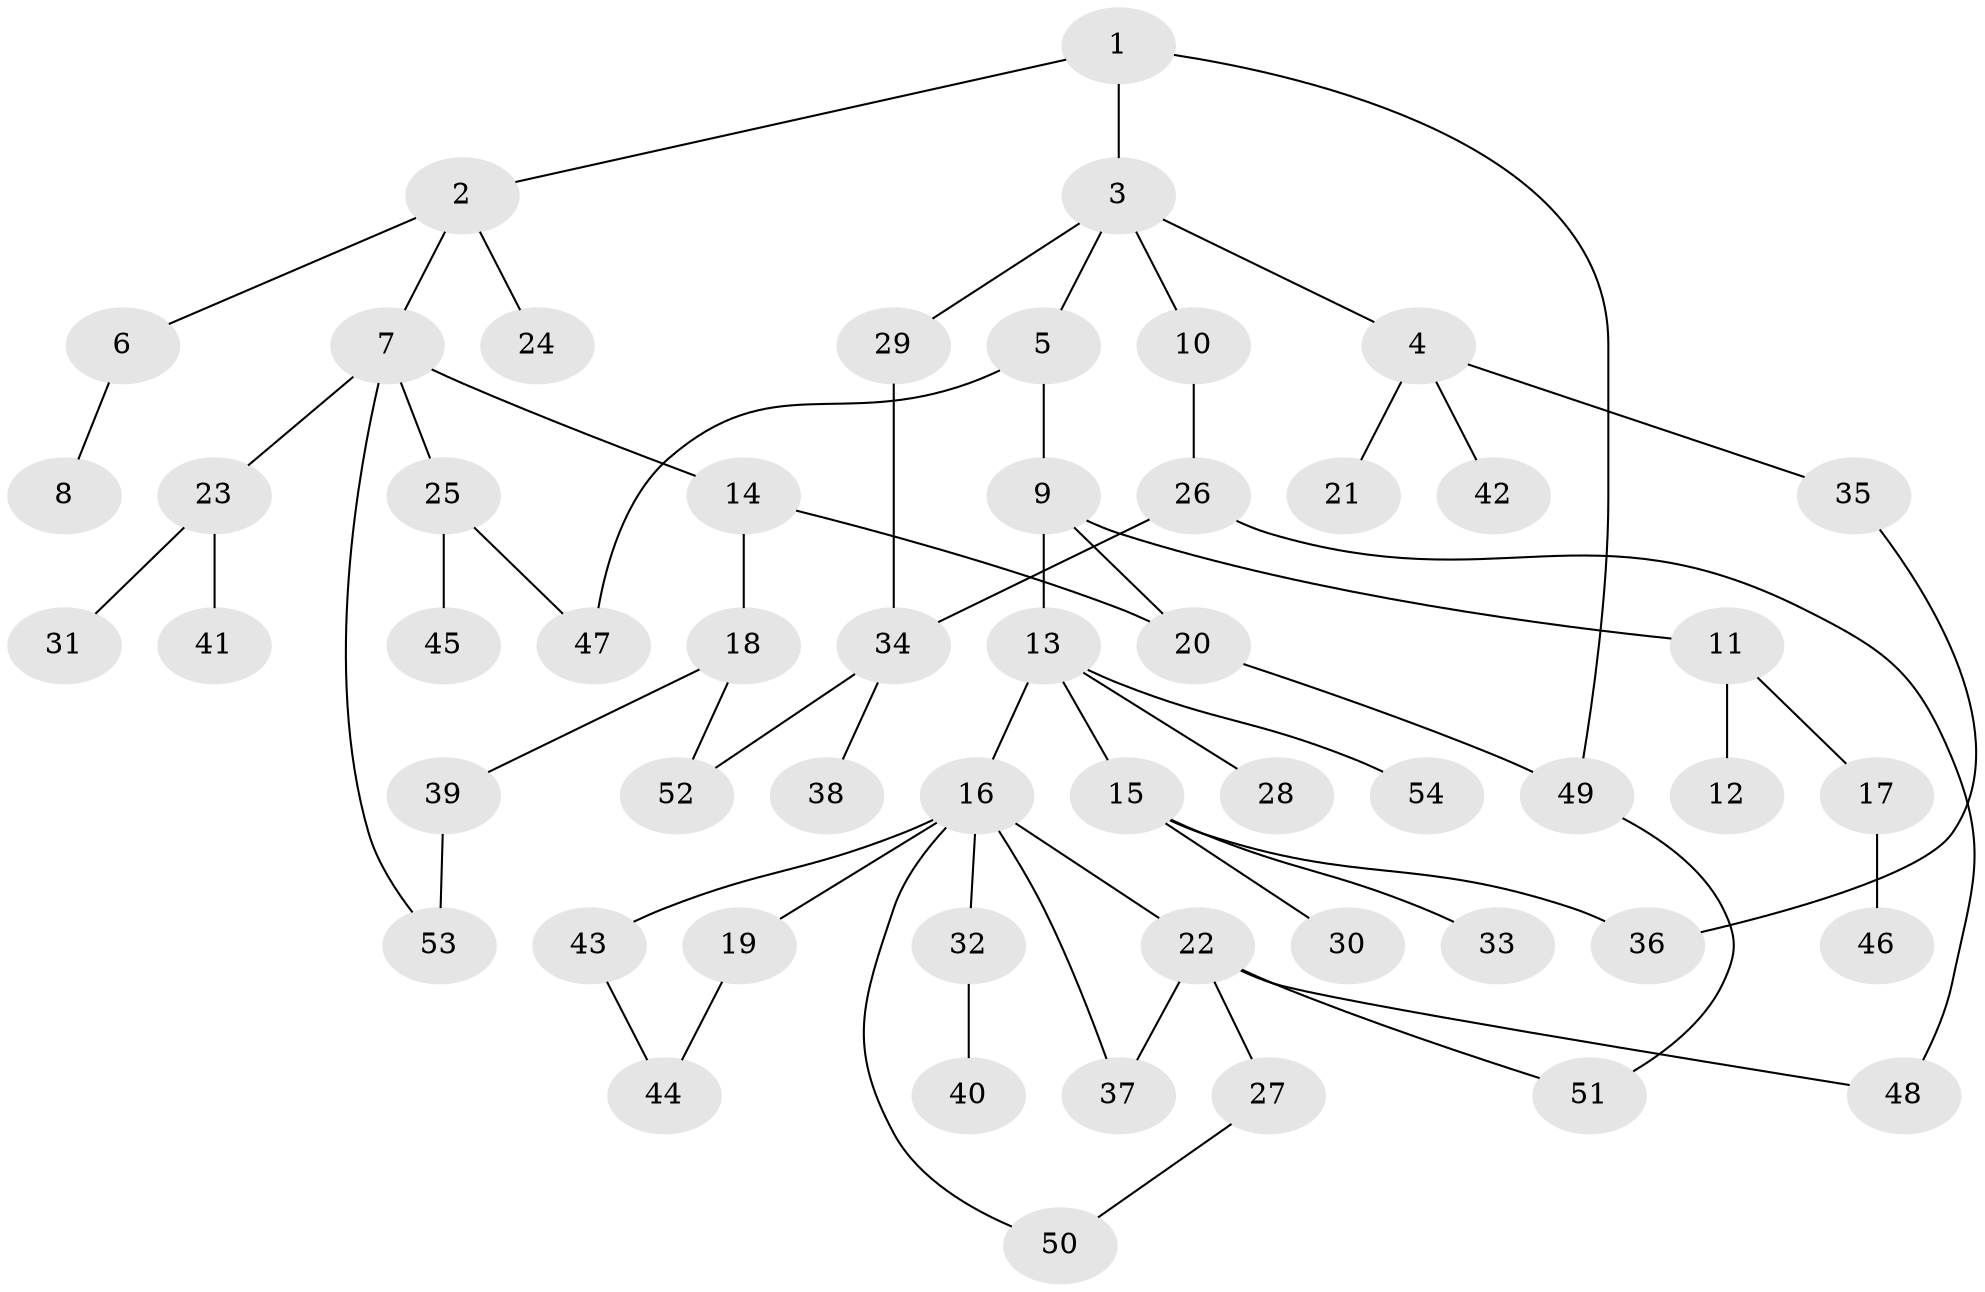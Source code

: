 // original degree distribution, {4: 0.08333333333333333, 5: 0.05555555555555555, 6: 0.009259259259259259, 2: 0.35185185185185186, 1: 0.3333333333333333, 3: 0.14814814814814814, 7: 0.018518518518518517}
// Generated by graph-tools (version 1.1) at 2025/34/03/09/25 02:34:16]
// undirected, 54 vertices, 65 edges
graph export_dot {
graph [start="1"]
  node [color=gray90,style=filled];
  1;
  2;
  3;
  4;
  5;
  6;
  7;
  8;
  9;
  10;
  11;
  12;
  13;
  14;
  15;
  16;
  17;
  18;
  19;
  20;
  21;
  22;
  23;
  24;
  25;
  26;
  27;
  28;
  29;
  30;
  31;
  32;
  33;
  34;
  35;
  36;
  37;
  38;
  39;
  40;
  41;
  42;
  43;
  44;
  45;
  46;
  47;
  48;
  49;
  50;
  51;
  52;
  53;
  54;
  1 -- 2 [weight=1.0];
  1 -- 3 [weight=1.0];
  1 -- 49 [weight=1.0];
  2 -- 6 [weight=1.0];
  2 -- 7 [weight=1.0];
  2 -- 24 [weight=1.0];
  3 -- 4 [weight=1.0];
  3 -- 5 [weight=1.0];
  3 -- 10 [weight=1.0];
  3 -- 29 [weight=1.0];
  4 -- 21 [weight=1.0];
  4 -- 35 [weight=1.0];
  4 -- 42 [weight=1.0];
  5 -- 9 [weight=1.0];
  5 -- 47 [weight=1.0];
  6 -- 8 [weight=1.0];
  7 -- 14 [weight=1.0];
  7 -- 23 [weight=1.0];
  7 -- 25 [weight=1.0];
  7 -- 53 [weight=1.0];
  9 -- 11 [weight=1.0];
  9 -- 13 [weight=2.0];
  9 -- 20 [weight=1.0];
  10 -- 26 [weight=1.0];
  11 -- 12 [weight=2.0];
  11 -- 17 [weight=1.0];
  13 -- 15 [weight=1.0];
  13 -- 16 [weight=1.0];
  13 -- 28 [weight=1.0];
  13 -- 54 [weight=1.0];
  14 -- 18 [weight=1.0];
  14 -- 20 [weight=1.0];
  15 -- 30 [weight=1.0];
  15 -- 33 [weight=1.0];
  15 -- 36 [weight=1.0];
  16 -- 19 [weight=1.0];
  16 -- 22 [weight=1.0];
  16 -- 32 [weight=1.0];
  16 -- 37 [weight=1.0];
  16 -- 43 [weight=1.0];
  16 -- 50 [weight=1.0];
  17 -- 46 [weight=2.0];
  18 -- 39 [weight=1.0];
  18 -- 52 [weight=1.0];
  19 -- 44 [weight=1.0];
  20 -- 49 [weight=1.0];
  22 -- 27 [weight=2.0];
  22 -- 37 [weight=1.0];
  22 -- 48 [weight=1.0];
  22 -- 51 [weight=1.0];
  23 -- 31 [weight=1.0];
  23 -- 41 [weight=1.0];
  25 -- 45 [weight=1.0];
  25 -- 47 [weight=1.0];
  26 -- 34 [weight=2.0];
  26 -- 48 [weight=1.0];
  27 -- 50 [weight=1.0];
  29 -- 34 [weight=1.0];
  32 -- 40 [weight=1.0];
  34 -- 38 [weight=2.0];
  34 -- 52 [weight=1.0];
  35 -- 36 [weight=1.0];
  39 -- 53 [weight=2.0];
  43 -- 44 [weight=1.0];
  49 -- 51 [weight=1.0];
}
